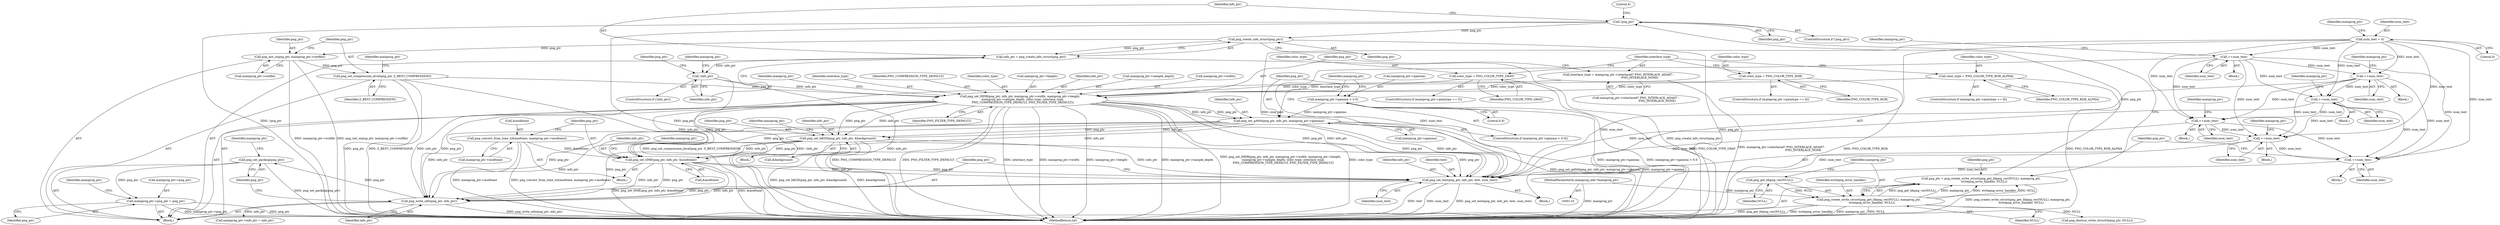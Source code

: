 digraph "0_Android_9d4853418ab2f754c2b63e091c29c5529b8b86ca_10@API" {
"1000506" [label="(Call,mainprog_ptr->png_ptr = png_ptr)"];
"1000504" [label="(Call,png_set_packing(png_ptr))"];
"1000501" [label="(Call,png_write_info(png_ptr, info_ptr))"];
"1000289" [label="(Call,png_set_tIME(png_ptr, info_ptr, &modtime))"];
"1000239" [label="(Call,png_set_gAMA(png_ptr, info_ptr, mainprog_ptr->gamma))"];
"1000217" [label="(Call,png_set_IHDR(png_ptr, info_ptr, mainprog_ptr->width, mainprog_ptr->height,\n      mainprog_ptr->sample_depth, color_type, interlace_type,\n      PNG_COMPRESSION_TYPE_DEFAULT, PNG_FILTER_TYPE_DEFAULT))"];
"1000168" [label="(Call,png_set_compression_level(png_ptr, Z_BEST_COMPRESSION))"];
"1000163" [label="(Call,png_init_io(png_ptr, mainprog_ptr->outfile))"];
"1000138" [label="(Call,png_create_info_struct(png_ptr))"];
"1000132" [label="(Call,!png_ptr)"];
"1000123" [label="(Call,png_ptr = png_create_write_struct(png_get_libpng_ver(NULL), mainprog_ptr,\n       writepng_error_handler, NULL))"];
"1000125" [label="(Call,png_create_write_struct(png_get_libpng_ver(NULL), mainprog_ptr,\n       writepng_error_handler, NULL))"];
"1000126" [label="(Call,png_get_libpng_ver(NULL))"];
"1000117" [label="(MethodParameterIn,mainprog_info *mainprog_ptr)"];
"1000141" [label="(Call,!info_ptr)"];
"1000136" [label="(Call,info_ptr = png_create_info_struct(png_ptr))"];
"1000197" [label="(Call,color_type = PNG_COLOR_TYPE_RGB_ALPHA)"];
"1000187" [label="(Call,color_type = PNG_COLOR_TYPE_RGB)"];
"1000177" [label="(Call,color_type = PNG_COLOR_TYPE_GRAY)"];
"1000209" [label="(Call,interlace_type = mainprog_ptr->interlaced? PNG_INTERLACE_ADAM7 :\n                                               PNG_INTERLACE_NONE)"];
"1000234" [label="(Call,mainprog_ptr->gamma > 0.0)"];
"1000272" [label="(Call,png_set_bKGD(png_ptr, info_ptr, &background))"];
"1000283" [label="(Call,png_convert_from_time_t(&modtime, mainprog_ptr->modtime))"];
"1000496" [label="(Call,png_set_text(png_ptr, info_ptr, text, num_text))"];
"1000462" [label="(Call,++num_text)"];
"1000334" [label="(Call,++num_text)"];
"1000301" [label="(Call,num_text = 0)"];
"1000398" [label="(Call,++num_text)"];
"1000366" [label="(Call,++num_text)"];
"1000430" [label="(Call,++num_text)"];
"1000494" [label="(Call,++num_text)"];
"1000508" [label="(Identifier,mainprog_ptr)"];
"1000506" [label="(Call,mainprog_ptr->png_ptr = png_ptr)"];
"1000141" [label="(Call,!info_ptr)"];
"1000507" [label="(Call,mainprog_ptr->png_ptr)"];
"1000169" [label="(Identifier,png_ptr)"];
"1000133" [label="(Identifier,png_ptr)"];
"1000191" [label="(ControlStructure,if (mainprog_ptr->pnmtype == 8))"];
"1000210" [label="(Identifier,interlace_type)"];
"1000233" [label="(ControlStructure,if (mainprog_ptr->gamma > 0.0))"];
"1000247" [label="(Identifier,mainprog_ptr)"];
"1000177" [label="(Call,color_type = PNG_COLOR_TYPE_GRAY)"];
"1000140" [label="(ControlStructure,if (!info_ptr))"];
"1000235" [label="(Call,mainprog_ptr->gamma)"];
"1000431" [label="(Identifier,num_text)"];
"1000274" [label="(Identifier,info_ptr)"];
"1000374" [label="(Block,)"];
"1000281" [label="(Block,)"];
"1000273" [label="(Identifier,png_ptr)"];
"1000511" [label="(Call,mainprog_ptr->info_ptr = info_ptr)"];
"1000197" [label="(Call,color_type = PNG_COLOR_TYPE_RGB_ALPHA)"];
"1000209" [label="(Call,interlace_type = mainprog_ptr->interlaced? PNG_INTERLACE_ADAM7 :\n                                               PNG_INTERLACE_NONE)"];
"1000220" [label="(Call,mainprog_ptr->width)"];
"1000500" [label="(Identifier,num_text)"];
"1000242" [label="(Call,mainprog_ptr->gamma)"];
"1000279" [label="(Identifier,mainprog_ptr)"];
"1000234" [label="(Call,mainprog_ptr->gamma > 0.0)"];
"1000403" [label="(Identifier,mainprog_ptr)"];
"1000187" [label="(Call,color_type = PNG_COLOR_TYPE_RGB)"];
"1000127" [label="(Identifier,NULL)"];
"1000495" [label="(Identifier,num_text)"];
"1000498" [label="(Identifier,info_ptr)"];
"1000462" [label="(Call,++num_text)"];
"1000296" [label="(Identifier,mainprog_ptr)"];
"1000275" [label="(Call,&background)"];
"1000217" [label="(Call,png_set_IHDR(png_ptr, info_ptr, mainprog_ptr->width, mainprog_ptr->height,\n      mainprog_ptr->sample_depth, color_type, interlace_type,\n      PNG_COMPRESSION_TYPE_DEFAULT, PNG_FILTER_TYPE_DEFAULT))"];
"1000181" [label="(ControlStructure,if (mainprog_ptr->pnmtype == 6))"];
"1000334" [label="(Call,++num_text)"];
"1000128" [label="(Identifier,mainprog_ptr)"];
"1000298" [label="(Block,)"];
"1000136" [label="(Call,info_ptr = png_create_info_struct(png_ptr))"];
"1000131" [label="(ControlStructure,if (!png_ptr))"];
"1000430" [label="(Call,++num_text)"];
"1000494" [label="(Call,++num_text)"];
"1000463" [label="(Identifier,num_text)"];
"1000135" [label="(Literal,4)"];
"1000398" [label="(Call,++num_text)"];
"1000165" [label="(Call,mainprog_ptr->outfile)"];
"1000284" [label="(Call,&modtime)"];
"1000399" [label="(Identifier,num_text)"];
"1000198" [label="(Identifier,color_type)"];
"1000239" [label="(Call,png_set_gAMA(png_ptr, info_ptr, mainprog_ptr->gamma))"];
"1000126" [label="(Call,png_get_libpng_ver(NULL))"];
"1000513" [label="(Identifier,mainprog_ptr)"];
"1000232" [label="(Identifier,PNG_FILTER_TYPE_DEFAULT)"];
"1000283" [label="(Call,png_convert_from_time_t(&modtime, mainprog_ptr->modtime))"];
"1000168" [label="(Call,png_set_compression_level(png_ptr, Z_BEST_COMPRESSION))"];
"1000501" [label="(Call,png_write_info(png_ptr, info_ptr))"];
"1000502" [label="(Identifier,png_ptr)"];
"1000164" [label="(Identifier,png_ptr)"];
"1000236" [label="(Identifier,mainprog_ptr)"];
"1000230" [label="(Identifier,interlace_type)"];
"1000142" [label="(Identifier,info_ptr)"];
"1000499" [label="(Identifier,text)"];
"1000406" [label="(Block,)"];
"1000307" [label="(Identifier,mainprog_ptr)"];
"1000303" [label="(Literal,0)"];
"1000371" [label="(Identifier,mainprog_ptr)"];
"1000231" [label="(Identifier,PNG_COMPRESSION_TYPE_DEFAULT)"];
"1000342" [label="(Block,)"];
"1000518" [label="(MethodReturn,int)"];
"1000144" [label="(Call,png_destroy_write_struct(&png_ptr, NULL))"];
"1000130" [label="(Identifier,NULL)"];
"1000497" [label="(Identifier,png_ptr)"];
"1000292" [label="(Call,&modtime)"];
"1000125" [label="(Call,png_create_write_struct(png_get_libpng_ver(NULL), mainprog_ptr,\n       writepng_error_handler, NULL))"];
"1000438" [label="(Block,)"];
"1000229" [label="(Identifier,color_type)"];
"1000335" [label="(Identifier,num_text)"];
"1000223" [label="(Call,mainprog_ptr->height)"];
"1000189" [label="(Identifier,PNG_COLOR_TYPE_RGB)"];
"1000301" [label="(Call,num_text = 0)"];
"1000339" [label="(Identifier,mainprog_ptr)"];
"1000272" [label="(Call,png_set_bKGD(png_ptr, info_ptr, &background))"];
"1000238" [label="(Literal,0.0)"];
"1000467" [label="(Identifier,mainprog_ptr)"];
"1000123" [label="(Call,png_ptr = png_create_write_struct(png_get_libpng_ver(NULL), mainprog_ptr,\n       writepng_error_handler, NULL))"];
"1000199" [label="(Identifier,PNG_COLOR_TYPE_RGB_ALPHA)"];
"1000240" [label="(Identifier,png_ptr)"];
"1000219" [label="(Identifier,info_ptr)"];
"1000211" [label="(Call,mainprog_ptr->interlaced? PNG_INTERLACE_ADAM7 :\n                                               PNG_INTERLACE_NONE)"];
"1000132" [label="(Call,!png_ptr)"];
"1000226" [label="(Call,mainprog_ptr->sample_depth)"];
"1000117" [label="(MethodParameterIn,mainprog_info *mainprog_ptr)"];
"1000249" [label="(Block,)"];
"1000118" [label="(Block,)"];
"1000289" [label="(Call,png_set_tIME(png_ptr, info_ptr, &modtime))"];
"1000503" [label="(Identifier,info_ptr)"];
"1000367" [label="(Identifier,num_text)"];
"1000139" [label="(Identifier,png_ptr)"];
"1000153" [label="(Identifier,mainprog_ptr)"];
"1000241" [label="(Identifier,info_ptr)"];
"1000174" [label="(Identifier,mainprog_ptr)"];
"1000504" [label="(Call,png_set_packing(png_ptr))"];
"1000137" [label="(Identifier,info_ptr)"];
"1000171" [label="(ControlStructure,if (mainprog_ptr->pnmtype == 5))"];
"1000310" [label="(Block,)"];
"1000510" [label="(Identifier,png_ptr)"];
"1000179" [label="(Identifier,PNG_COLOR_TYPE_GRAY)"];
"1000302" [label="(Identifier,num_text)"];
"1000138" [label="(Call,png_create_info_struct(png_ptr))"];
"1000470" [label="(Block,)"];
"1000435" [label="(Identifier,mainprog_ptr)"];
"1000170" [label="(Identifier,Z_BEST_COMPRESSION)"];
"1000178" [label="(Identifier,color_type)"];
"1000291" [label="(Identifier,info_ptr)"];
"1000505" [label="(Identifier,png_ptr)"];
"1000124" [label="(Identifier,png_ptr)"];
"1000286" [label="(Call,mainprog_ptr->modtime)"];
"1000129" [label="(Identifier,writepng_error_handler)"];
"1000290" [label="(Identifier,png_ptr)"];
"1000146" [label="(Identifier,png_ptr)"];
"1000188" [label="(Identifier,color_type)"];
"1000163" [label="(Call,png_init_io(png_ptr, mainprog_ptr->outfile))"];
"1000218" [label="(Identifier,png_ptr)"];
"1000496" [label="(Call,png_set_text(png_ptr, info_ptr, text, num_text))"];
"1000366" [label="(Call,++num_text)"];
"1000506" -> "1000118"  [label="AST: "];
"1000506" -> "1000510"  [label="CFG: "];
"1000507" -> "1000506"  [label="AST: "];
"1000510" -> "1000506"  [label="AST: "];
"1000513" -> "1000506"  [label="CFG: "];
"1000506" -> "1000518"  [label="DDG: mainprog_ptr->png_ptr"];
"1000506" -> "1000518"  [label="DDG: png_ptr"];
"1000504" -> "1000506"  [label="DDG: png_ptr"];
"1000504" -> "1000118"  [label="AST: "];
"1000504" -> "1000505"  [label="CFG: "];
"1000505" -> "1000504"  [label="AST: "];
"1000508" -> "1000504"  [label="CFG: "];
"1000504" -> "1000518"  [label="DDG: png_set_packing(png_ptr)"];
"1000501" -> "1000504"  [label="DDG: png_ptr"];
"1000501" -> "1000118"  [label="AST: "];
"1000501" -> "1000503"  [label="CFG: "];
"1000502" -> "1000501"  [label="AST: "];
"1000503" -> "1000501"  [label="AST: "];
"1000505" -> "1000501"  [label="CFG: "];
"1000501" -> "1000518"  [label="DDG: png_write_info(png_ptr, info_ptr)"];
"1000289" -> "1000501"  [label="DDG: png_ptr"];
"1000289" -> "1000501"  [label="DDG: info_ptr"];
"1000239" -> "1000501"  [label="DDG: png_ptr"];
"1000239" -> "1000501"  [label="DDG: info_ptr"];
"1000496" -> "1000501"  [label="DDG: png_ptr"];
"1000496" -> "1000501"  [label="DDG: info_ptr"];
"1000217" -> "1000501"  [label="DDG: png_ptr"];
"1000217" -> "1000501"  [label="DDG: info_ptr"];
"1000272" -> "1000501"  [label="DDG: png_ptr"];
"1000272" -> "1000501"  [label="DDG: info_ptr"];
"1000501" -> "1000511"  [label="DDG: info_ptr"];
"1000289" -> "1000281"  [label="AST: "];
"1000289" -> "1000292"  [label="CFG: "];
"1000290" -> "1000289"  [label="AST: "];
"1000291" -> "1000289"  [label="AST: "];
"1000292" -> "1000289"  [label="AST: "];
"1000296" -> "1000289"  [label="CFG: "];
"1000289" -> "1000518"  [label="DDG: &modtime"];
"1000289" -> "1000518"  [label="DDG: png_set_tIME(png_ptr, info_ptr, &modtime)"];
"1000239" -> "1000289"  [label="DDG: png_ptr"];
"1000239" -> "1000289"  [label="DDG: info_ptr"];
"1000217" -> "1000289"  [label="DDG: png_ptr"];
"1000217" -> "1000289"  [label="DDG: info_ptr"];
"1000272" -> "1000289"  [label="DDG: png_ptr"];
"1000272" -> "1000289"  [label="DDG: info_ptr"];
"1000283" -> "1000289"  [label="DDG: &modtime"];
"1000289" -> "1000496"  [label="DDG: png_ptr"];
"1000289" -> "1000496"  [label="DDG: info_ptr"];
"1000239" -> "1000233"  [label="AST: "];
"1000239" -> "1000242"  [label="CFG: "];
"1000240" -> "1000239"  [label="AST: "];
"1000241" -> "1000239"  [label="AST: "];
"1000242" -> "1000239"  [label="AST: "];
"1000247" -> "1000239"  [label="CFG: "];
"1000239" -> "1000518"  [label="DDG: png_set_gAMA(png_ptr, info_ptr, mainprog_ptr->gamma)"];
"1000239" -> "1000518"  [label="DDG: mainprog_ptr->gamma"];
"1000217" -> "1000239"  [label="DDG: png_ptr"];
"1000217" -> "1000239"  [label="DDG: info_ptr"];
"1000234" -> "1000239"  [label="DDG: mainprog_ptr->gamma"];
"1000239" -> "1000272"  [label="DDG: png_ptr"];
"1000239" -> "1000272"  [label="DDG: info_ptr"];
"1000239" -> "1000496"  [label="DDG: png_ptr"];
"1000239" -> "1000496"  [label="DDG: info_ptr"];
"1000217" -> "1000118"  [label="AST: "];
"1000217" -> "1000232"  [label="CFG: "];
"1000218" -> "1000217"  [label="AST: "];
"1000219" -> "1000217"  [label="AST: "];
"1000220" -> "1000217"  [label="AST: "];
"1000223" -> "1000217"  [label="AST: "];
"1000226" -> "1000217"  [label="AST: "];
"1000229" -> "1000217"  [label="AST: "];
"1000230" -> "1000217"  [label="AST: "];
"1000231" -> "1000217"  [label="AST: "];
"1000232" -> "1000217"  [label="AST: "];
"1000236" -> "1000217"  [label="CFG: "];
"1000217" -> "1000518"  [label="DDG: mainprog_ptr->height"];
"1000217" -> "1000518"  [label="DDG: mainprog_ptr->sample_depth"];
"1000217" -> "1000518"  [label="DDG: png_set_IHDR(png_ptr, info_ptr, mainprog_ptr->width, mainprog_ptr->height,\n      mainprog_ptr->sample_depth, color_type, interlace_type,\n      PNG_COMPRESSION_TYPE_DEFAULT, PNG_FILTER_TYPE_DEFAULT)"];
"1000217" -> "1000518"  [label="DDG: color_type"];
"1000217" -> "1000518"  [label="DDG: PNG_COMPRESSION_TYPE_DEFAULT"];
"1000217" -> "1000518"  [label="DDG: PNG_FILTER_TYPE_DEFAULT"];
"1000217" -> "1000518"  [label="DDG: interlace_type"];
"1000217" -> "1000518"  [label="DDG: mainprog_ptr->width"];
"1000168" -> "1000217"  [label="DDG: png_ptr"];
"1000141" -> "1000217"  [label="DDG: info_ptr"];
"1000197" -> "1000217"  [label="DDG: color_type"];
"1000187" -> "1000217"  [label="DDG: color_type"];
"1000177" -> "1000217"  [label="DDG: color_type"];
"1000209" -> "1000217"  [label="DDG: interlace_type"];
"1000217" -> "1000272"  [label="DDG: png_ptr"];
"1000217" -> "1000272"  [label="DDG: info_ptr"];
"1000217" -> "1000496"  [label="DDG: png_ptr"];
"1000217" -> "1000496"  [label="DDG: info_ptr"];
"1000168" -> "1000118"  [label="AST: "];
"1000168" -> "1000170"  [label="CFG: "];
"1000169" -> "1000168"  [label="AST: "];
"1000170" -> "1000168"  [label="AST: "];
"1000174" -> "1000168"  [label="CFG: "];
"1000168" -> "1000518"  [label="DDG: png_set_compression_level(png_ptr, Z_BEST_COMPRESSION)"];
"1000168" -> "1000518"  [label="DDG: png_ptr"];
"1000168" -> "1000518"  [label="DDG: Z_BEST_COMPRESSION"];
"1000163" -> "1000168"  [label="DDG: png_ptr"];
"1000163" -> "1000118"  [label="AST: "];
"1000163" -> "1000165"  [label="CFG: "];
"1000164" -> "1000163"  [label="AST: "];
"1000165" -> "1000163"  [label="AST: "];
"1000169" -> "1000163"  [label="CFG: "];
"1000163" -> "1000518"  [label="DDG: png_init_io(png_ptr, mainprog_ptr->outfile)"];
"1000163" -> "1000518"  [label="DDG: mainprog_ptr->outfile"];
"1000138" -> "1000163"  [label="DDG: png_ptr"];
"1000138" -> "1000136"  [label="AST: "];
"1000138" -> "1000139"  [label="CFG: "];
"1000139" -> "1000138"  [label="AST: "];
"1000136" -> "1000138"  [label="CFG: "];
"1000138" -> "1000518"  [label="DDG: png_ptr"];
"1000138" -> "1000136"  [label="DDG: png_ptr"];
"1000132" -> "1000138"  [label="DDG: png_ptr"];
"1000132" -> "1000131"  [label="AST: "];
"1000132" -> "1000133"  [label="CFG: "];
"1000133" -> "1000132"  [label="AST: "];
"1000135" -> "1000132"  [label="CFG: "];
"1000137" -> "1000132"  [label="CFG: "];
"1000132" -> "1000518"  [label="DDG: !png_ptr"];
"1000132" -> "1000518"  [label="DDG: png_ptr"];
"1000123" -> "1000132"  [label="DDG: png_ptr"];
"1000123" -> "1000118"  [label="AST: "];
"1000123" -> "1000125"  [label="CFG: "];
"1000124" -> "1000123"  [label="AST: "];
"1000125" -> "1000123"  [label="AST: "];
"1000133" -> "1000123"  [label="CFG: "];
"1000123" -> "1000518"  [label="DDG: png_create_write_struct(png_get_libpng_ver(NULL), mainprog_ptr,\n       writepng_error_handler, NULL)"];
"1000125" -> "1000123"  [label="DDG: png_get_libpng_ver(NULL)"];
"1000125" -> "1000123"  [label="DDG: mainprog_ptr"];
"1000125" -> "1000123"  [label="DDG: writepng_error_handler"];
"1000125" -> "1000123"  [label="DDG: NULL"];
"1000125" -> "1000130"  [label="CFG: "];
"1000126" -> "1000125"  [label="AST: "];
"1000128" -> "1000125"  [label="AST: "];
"1000129" -> "1000125"  [label="AST: "];
"1000130" -> "1000125"  [label="AST: "];
"1000125" -> "1000518"  [label="DDG: NULL"];
"1000125" -> "1000518"  [label="DDG: png_get_libpng_ver(NULL)"];
"1000125" -> "1000518"  [label="DDG: writepng_error_handler"];
"1000125" -> "1000518"  [label="DDG: mainprog_ptr"];
"1000126" -> "1000125"  [label="DDG: NULL"];
"1000117" -> "1000125"  [label="DDG: mainprog_ptr"];
"1000125" -> "1000144"  [label="DDG: NULL"];
"1000126" -> "1000127"  [label="CFG: "];
"1000127" -> "1000126"  [label="AST: "];
"1000128" -> "1000126"  [label="CFG: "];
"1000117" -> "1000116"  [label="AST: "];
"1000117" -> "1000518"  [label="DDG: mainprog_ptr"];
"1000141" -> "1000140"  [label="AST: "];
"1000141" -> "1000142"  [label="CFG: "];
"1000142" -> "1000141"  [label="AST: "];
"1000146" -> "1000141"  [label="CFG: "];
"1000153" -> "1000141"  [label="CFG: "];
"1000141" -> "1000518"  [label="DDG: info_ptr"];
"1000141" -> "1000518"  [label="DDG: !info_ptr"];
"1000136" -> "1000141"  [label="DDG: info_ptr"];
"1000136" -> "1000118"  [label="AST: "];
"1000137" -> "1000136"  [label="AST: "];
"1000142" -> "1000136"  [label="CFG: "];
"1000136" -> "1000518"  [label="DDG: png_create_info_struct(png_ptr)"];
"1000197" -> "1000191"  [label="AST: "];
"1000197" -> "1000199"  [label="CFG: "];
"1000198" -> "1000197"  [label="AST: "];
"1000199" -> "1000197"  [label="AST: "];
"1000210" -> "1000197"  [label="CFG: "];
"1000197" -> "1000518"  [label="DDG: PNG_COLOR_TYPE_RGB_ALPHA"];
"1000187" -> "1000181"  [label="AST: "];
"1000187" -> "1000189"  [label="CFG: "];
"1000188" -> "1000187"  [label="AST: "];
"1000189" -> "1000187"  [label="AST: "];
"1000210" -> "1000187"  [label="CFG: "];
"1000187" -> "1000518"  [label="DDG: PNG_COLOR_TYPE_RGB"];
"1000177" -> "1000171"  [label="AST: "];
"1000177" -> "1000179"  [label="CFG: "];
"1000178" -> "1000177"  [label="AST: "];
"1000179" -> "1000177"  [label="AST: "];
"1000210" -> "1000177"  [label="CFG: "];
"1000177" -> "1000518"  [label="DDG: PNG_COLOR_TYPE_GRAY"];
"1000209" -> "1000118"  [label="AST: "];
"1000209" -> "1000211"  [label="CFG: "];
"1000210" -> "1000209"  [label="AST: "];
"1000211" -> "1000209"  [label="AST: "];
"1000218" -> "1000209"  [label="CFG: "];
"1000209" -> "1000518"  [label="DDG: mainprog_ptr->interlaced? PNG_INTERLACE_ADAM7 :\n                                               PNG_INTERLACE_NONE"];
"1000234" -> "1000233"  [label="AST: "];
"1000234" -> "1000238"  [label="CFG: "];
"1000235" -> "1000234"  [label="AST: "];
"1000238" -> "1000234"  [label="AST: "];
"1000240" -> "1000234"  [label="CFG: "];
"1000247" -> "1000234"  [label="CFG: "];
"1000234" -> "1000518"  [label="DDG: mainprog_ptr->gamma"];
"1000234" -> "1000518"  [label="DDG: mainprog_ptr->gamma > 0.0"];
"1000272" -> "1000249"  [label="AST: "];
"1000272" -> "1000275"  [label="CFG: "];
"1000273" -> "1000272"  [label="AST: "];
"1000274" -> "1000272"  [label="AST: "];
"1000275" -> "1000272"  [label="AST: "];
"1000279" -> "1000272"  [label="CFG: "];
"1000272" -> "1000518"  [label="DDG: &background"];
"1000272" -> "1000518"  [label="DDG: png_set_bKGD(png_ptr, info_ptr, &background)"];
"1000272" -> "1000496"  [label="DDG: png_ptr"];
"1000272" -> "1000496"  [label="DDG: info_ptr"];
"1000283" -> "1000281"  [label="AST: "];
"1000283" -> "1000286"  [label="CFG: "];
"1000284" -> "1000283"  [label="AST: "];
"1000286" -> "1000283"  [label="AST: "];
"1000290" -> "1000283"  [label="CFG: "];
"1000283" -> "1000518"  [label="DDG: mainprog_ptr->modtime"];
"1000283" -> "1000518"  [label="DDG: png_convert_from_time_t(&modtime, mainprog_ptr->modtime)"];
"1000496" -> "1000298"  [label="AST: "];
"1000496" -> "1000500"  [label="CFG: "];
"1000497" -> "1000496"  [label="AST: "];
"1000498" -> "1000496"  [label="AST: "];
"1000499" -> "1000496"  [label="AST: "];
"1000500" -> "1000496"  [label="AST: "];
"1000502" -> "1000496"  [label="CFG: "];
"1000496" -> "1000518"  [label="DDG: png_set_text(png_ptr, info_ptr, text, num_text)"];
"1000496" -> "1000518"  [label="DDG: text"];
"1000496" -> "1000518"  [label="DDG: num_text"];
"1000462" -> "1000496"  [label="DDG: num_text"];
"1000494" -> "1000496"  [label="DDG: num_text"];
"1000334" -> "1000496"  [label="DDG: num_text"];
"1000398" -> "1000496"  [label="DDG: num_text"];
"1000301" -> "1000496"  [label="DDG: num_text"];
"1000366" -> "1000496"  [label="DDG: num_text"];
"1000430" -> "1000496"  [label="DDG: num_text"];
"1000462" -> "1000438"  [label="AST: "];
"1000462" -> "1000463"  [label="CFG: "];
"1000463" -> "1000462"  [label="AST: "];
"1000467" -> "1000462"  [label="CFG: "];
"1000334" -> "1000462"  [label="DDG: num_text"];
"1000398" -> "1000462"  [label="DDG: num_text"];
"1000301" -> "1000462"  [label="DDG: num_text"];
"1000366" -> "1000462"  [label="DDG: num_text"];
"1000430" -> "1000462"  [label="DDG: num_text"];
"1000462" -> "1000494"  [label="DDG: num_text"];
"1000334" -> "1000310"  [label="AST: "];
"1000334" -> "1000335"  [label="CFG: "];
"1000335" -> "1000334"  [label="AST: "];
"1000339" -> "1000334"  [label="CFG: "];
"1000301" -> "1000334"  [label="DDG: num_text"];
"1000334" -> "1000366"  [label="DDG: num_text"];
"1000334" -> "1000398"  [label="DDG: num_text"];
"1000334" -> "1000430"  [label="DDG: num_text"];
"1000334" -> "1000494"  [label="DDG: num_text"];
"1000301" -> "1000298"  [label="AST: "];
"1000301" -> "1000303"  [label="CFG: "];
"1000302" -> "1000301"  [label="AST: "];
"1000303" -> "1000301"  [label="AST: "];
"1000307" -> "1000301"  [label="CFG: "];
"1000301" -> "1000366"  [label="DDG: num_text"];
"1000301" -> "1000398"  [label="DDG: num_text"];
"1000301" -> "1000430"  [label="DDG: num_text"];
"1000301" -> "1000494"  [label="DDG: num_text"];
"1000398" -> "1000374"  [label="AST: "];
"1000398" -> "1000399"  [label="CFG: "];
"1000399" -> "1000398"  [label="AST: "];
"1000403" -> "1000398"  [label="CFG: "];
"1000366" -> "1000398"  [label="DDG: num_text"];
"1000398" -> "1000430"  [label="DDG: num_text"];
"1000398" -> "1000494"  [label="DDG: num_text"];
"1000366" -> "1000342"  [label="AST: "];
"1000366" -> "1000367"  [label="CFG: "];
"1000367" -> "1000366"  [label="AST: "];
"1000371" -> "1000366"  [label="CFG: "];
"1000366" -> "1000430"  [label="DDG: num_text"];
"1000366" -> "1000494"  [label="DDG: num_text"];
"1000430" -> "1000406"  [label="AST: "];
"1000430" -> "1000431"  [label="CFG: "];
"1000431" -> "1000430"  [label="AST: "];
"1000435" -> "1000430"  [label="CFG: "];
"1000430" -> "1000494"  [label="DDG: num_text"];
"1000494" -> "1000470"  [label="AST: "];
"1000494" -> "1000495"  [label="CFG: "];
"1000495" -> "1000494"  [label="AST: "];
"1000497" -> "1000494"  [label="CFG: "];
}
